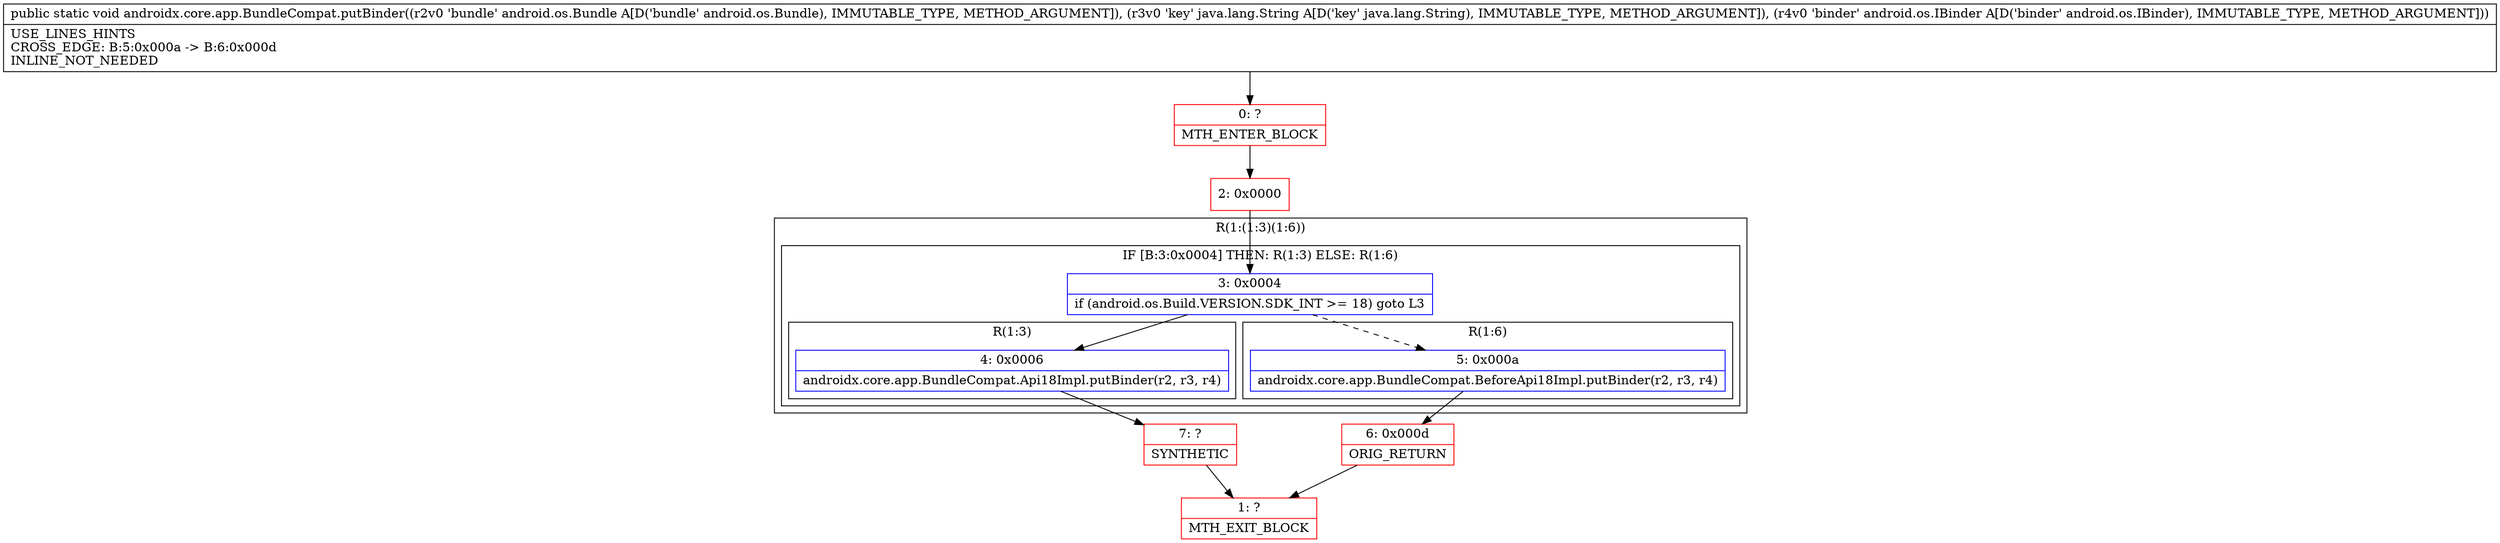 digraph "CFG forandroidx.core.app.BundleCompat.putBinder(Landroid\/os\/Bundle;Ljava\/lang\/String;Landroid\/os\/IBinder;)V" {
subgraph cluster_Region_1896570612 {
label = "R(1:(1:3)(1:6))";
node [shape=record,color=blue];
subgraph cluster_IfRegion_221300678 {
label = "IF [B:3:0x0004] THEN: R(1:3) ELSE: R(1:6)";
node [shape=record,color=blue];
Node_3 [shape=record,label="{3\:\ 0x0004|if (android.os.Build.VERSION.SDK_INT \>= 18) goto L3\l}"];
subgraph cluster_Region_2103393592 {
label = "R(1:3)";
node [shape=record,color=blue];
Node_4 [shape=record,label="{4\:\ 0x0006|androidx.core.app.BundleCompat.Api18Impl.putBinder(r2, r3, r4)\l}"];
}
subgraph cluster_Region_1104077435 {
label = "R(1:6)";
node [shape=record,color=blue];
Node_5 [shape=record,label="{5\:\ 0x000a|androidx.core.app.BundleCompat.BeforeApi18Impl.putBinder(r2, r3, r4)\l}"];
}
}
}
Node_0 [shape=record,color=red,label="{0\:\ ?|MTH_ENTER_BLOCK\l}"];
Node_2 [shape=record,color=red,label="{2\:\ 0x0000}"];
Node_7 [shape=record,color=red,label="{7\:\ ?|SYNTHETIC\l}"];
Node_1 [shape=record,color=red,label="{1\:\ ?|MTH_EXIT_BLOCK\l}"];
Node_6 [shape=record,color=red,label="{6\:\ 0x000d|ORIG_RETURN\l}"];
MethodNode[shape=record,label="{public static void androidx.core.app.BundleCompat.putBinder((r2v0 'bundle' android.os.Bundle A[D('bundle' android.os.Bundle), IMMUTABLE_TYPE, METHOD_ARGUMENT]), (r3v0 'key' java.lang.String A[D('key' java.lang.String), IMMUTABLE_TYPE, METHOD_ARGUMENT]), (r4v0 'binder' android.os.IBinder A[D('binder' android.os.IBinder), IMMUTABLE_TYPE, METHOD_ARGUMENT]))  | USE_LINES_HINTS\lCROSS_EDGE: B:5:0x000a \-\> B:6:0x000d\lINLINE_NOT_NEEDED\l}"];
MethodNode -> Node_0;Node_3 -> Node_4;
Node_3 -> Node_5[style=dashed];
Node_4 -> Node_7;
Node_5 -> Node_6;
Node_0 -> Node_2;
Node_2 -> Node_3;
Node_7 -> Node_1;
Node_6 -> Node_1;
}

